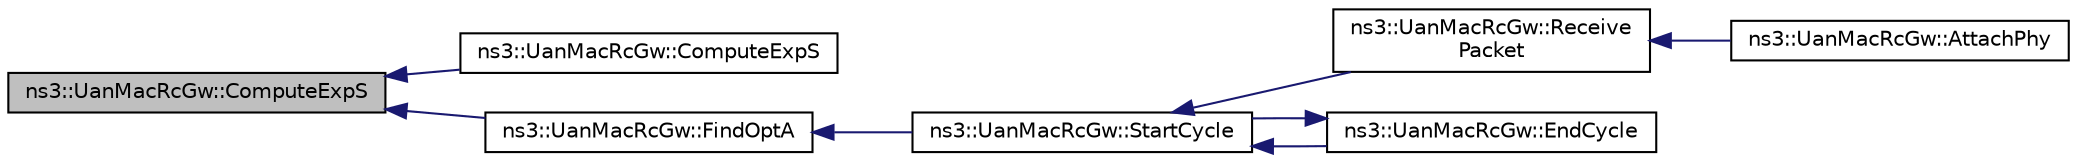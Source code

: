 digraph "ns3::UanMacRcGw::ComputeExpS"
{
  edge [fontname="Helvetica",fontsize="10",labelfontname="Helvetica",labelfontsize="10"];
  node [fontname="Helvetica",fontsize="10",shape=record];
  rankdir="LR";
  Node1 [label="ns3::UanMacRcGw::ComputeExpS",height=0.2,width=0.4,color="black", fillcolor="grey75", style="filled", fontcolor="black"];
  Node1 -> Node2 [dir="back",color="midnightblue",fontsize="10",style="solid"];
  Node2 [label="ns3::UanMacRcGw::ComputeExpS",height=0.2,width=0.4,color="black", fillcolor="white", style="filled",URL="$d5/da2/classns3_1_1UanMacRcGw.html#a4c72ab2a3cf75991d00cd183218a7045"];
  Node1 -> Node3 [dir="back",color="midnightblue",fontsize="10",style="solid"];
  Node3 [label="ns3::UanMacRcGw::FindOptA",height=0.2,width=0.4,color="black", fillcolor="white", style="filled",URL="$d5/da2/classns3_1_1UanMacRcGw.html#acf37aa19bb4293829fec2ff254c56826"];
  Node3 -> Node4 [dir="back",color="midnightblue",fontsize="10",style="solid"];
  Node4 [label="ns3::UanMacRcGw::StartCycle",height=0.2,width=0.4,color="black", fillcolor="white", style="filled",URL="$d5/da2/classns3_1_1UanMacRcGw.html#ac578bc895186506f0954fa86eefa8d6a"];
  Node4 -> Node5 [dir="back",color="midnightblue",fontsize="10",style="solid"];
  Node5 [label="ns3::UanMacRcGw::Receive\lPacket",height=0.2,width=0.4,color="black", fillcolor="white", style="filled",URL="$d5/da2/classns3_1_1UanMacRcGw.html#aa47b708b4a5a7bda0dbd4dded98723f3"];
  Node5 -> Node6 [dir="back",color="midnightblue",fontsize="10",style="solid"];
  Node6 [label="ns3::UanMacRcGw::AttachPhy",height=0.2,width=0.4,color="black", fillcolor="white", style="filled",URL="$d5/da2/classns3_1_1UanMacRcGw.html#ae1467bc739ab7ac0dc9f1d1cef3bb55a"];
  Node4 -> Node7 [dir="back",color="midnightblue",fontsize="10",style="solid"];
  Node7 [label="ns3::UanMacRcGw::EndCycle",height=0.2,width=0.4,color="black", fillcolor="white", style="filled",URL="$d5/da2/classns3_1_1UanMacRcGw.html#afd7577179828a6dd31e59427f3c98672"];
  Node7 -> Node4 [dir="back",color="midnightblue",fontsize="10",style="solid"];
}

